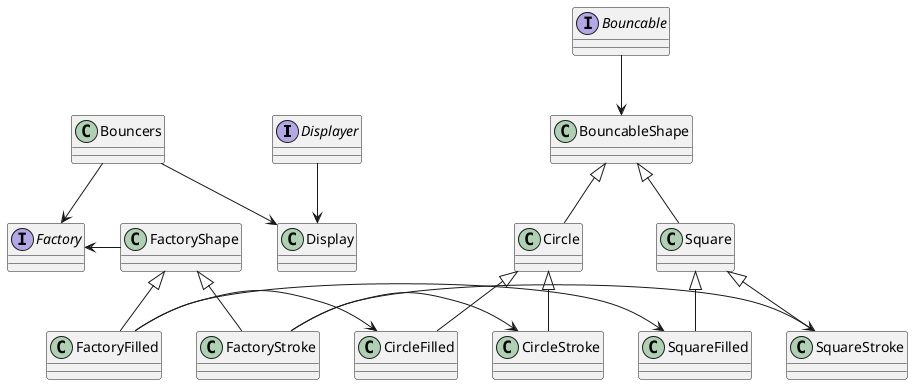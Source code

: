 @startuml
'https://plantuml.com/class-diagram

interface Displayer{
}

class Display{
}

class Bouncers{
}

interface Bouncable{
}

class BouncableShape{
}

class Square{
}

class Circle{
}

class CircleFilled{
}

class FactoryShape

interface Factory {
}

Bouncers --> Factory

Factory <- FactoryShape

FactoryShape <|-down- FactoryFilled
FactoryShape <|-down- FactoryStroke
FactoryFilled -> CircleFilled
FactoryFilled -> SquareFilled


FactoryStroke -> CircleStroke
FactoryStroke -> SquareStroke

class FactoryFilled {
}

class FactoryStroke {
}

class CircleStroke{
}

class SquareFilled{
}

class SquareStroke{
}

Displayer --> Display
Bouncers --> Display

Bouncable --> BouncableShape
BouncableShape <|-down- Square
BouncableShape <|-down- Circle
Circle <|-down- CircleFilled
Square <|-down- SquareFilled
Circle <|-down- CircleStroke
Square <|-down- SquareStroke

@enduml